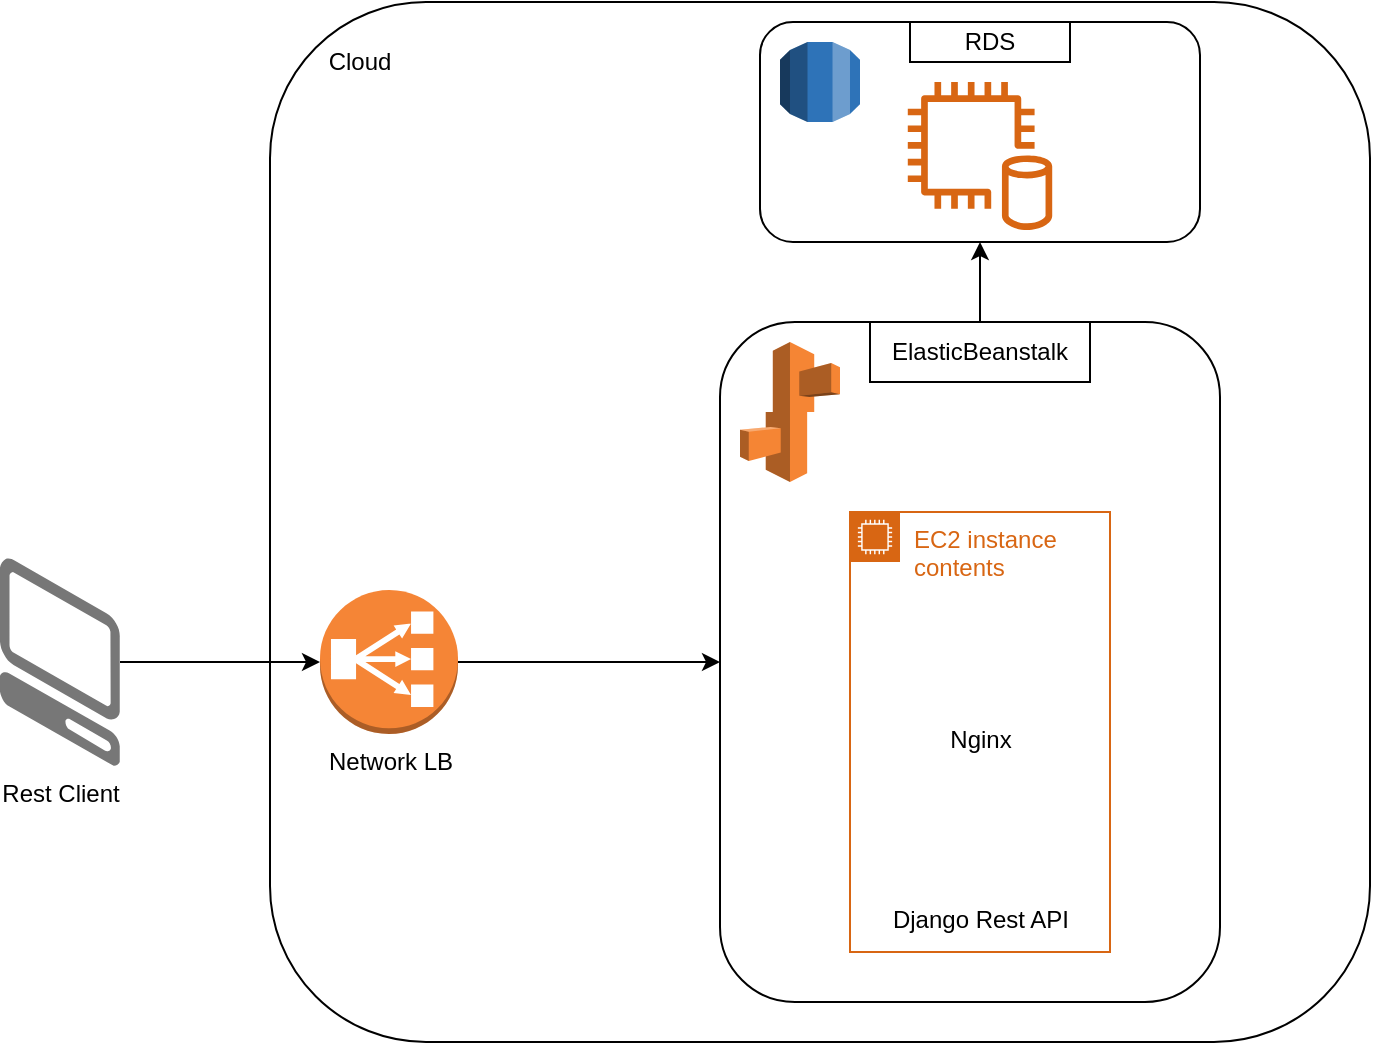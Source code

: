 <mxfile version="13.9.6" type="device"><diagram id="FMDXadVencBmCO4YBxLP" name="Page-1"><mxGraphModel dx="1350" dy="804" grid="1" gridSize="10" guides="1" tooltips="1" connect="1" arrows="1" fold="1" page="1" pageScale="1" pageWidth="850" pageHeight="1100" math="0" shadow="0"><root><mxCell id="0"/><mxCell id="1" parent="0"/><mxCell id="djDBhikc743fG7n-D4Gz-19" value="" style="rounded=1;whiteSpace=wrap;html=1;" vertex="1" parent="1"><mxGeometry x="285" y="10" width="550" height="520" as="geometry"/></mxCell><mxCell id="djDBhikc743fG7n-D4Gz-1" value="" style="rounded=1;whiteSpace=wrap;html=1;" vertex="1" parent="1"><mxGeometry x="510" y="170" width="250" height="340" as="geometry"/></mxCell><mxCell id="djDBhikc743fG7n-D4Gz-18" style="edgeStyle=orthogonalEdgeStyle;rounded=0;orthogonalLoop=1;jettySize=auto;html=1;entryX=0.5;entryY=1;entryDx=0;entryDy=0;" edge="1" parent="1" source="djDBhikc743fG7n-D4Gz-2" target="djDBhikc743fG7n-D4Gz-11"><mxGeometry relative="1" as="geometry"/></mxCell><mxCell id="djDBhikc743fG7n-D4Gz-2" value="ElasticBeanstalk" style="rounded=0;whiteSpace=wrap;html=1;" vertex="1" parent="1"><mxGeometry x="585" y="170" width="110" height="30" as="geometry"/></mxCell><mxCell id="djDBhikc743fG7n-D4Gz-3" value="EC2 instance contents" style="points=[[0,0],[0.25,0],[0.5,0],[0.75,0],[1,0],[1,0.25],[1,0.5],[1,0.75],[1,1],[0.75,1],[0.5,1],[0.25,1],[0,1],[0,0.75],[0,0.5],[0,0.25]];outlineConnect=0;gradientColor=none;html=1;whiteSpace=wrap;fontSize=12;fontStyle=0;shape=mxgraph.aws4.group;grIcon=mxgraph.aws4.group_ec2_instance_contents;strokeColor=#D86613;fillColor=none;verticalAlign=top;align=left;spacingLeft=30;fontColor=#D86613;dashed=0;" vertex="1" parent="1"><mxGeometry x="575" y="265" width="130" height="220" as="geometry"/></mxCell><mxCell id="djDBhikc743fG7n-D4Gz-4" value="Nginx" style="shape=image;html=1;verticalAlign=top;verticalLabelPosition=bottom;labelBackgroundColor=#ffffff;imageAspect=0;aspect=fixed;image=https://cdn4.iconfinder.com/data/icons/logos-brands-5/24/nginx-128.png" vertex="1" parent="1"><mxGeometry x="610" y="305" width="60" height="60" as="geometry"/></mxCell><mxCell id="djDBhikc743fG7n-D4Gz-5" value="Django Rest API" style="shape=image;html=1;verticalAlign=top;verticalLabelPosition=bottom;labelBackgroundColor=#ffffff;imageAspect=0;aspect=fixed;image=https://cdn4.iconfinder.com/data/icons/logos-and-brands/512/267_Python_logo-128.png" vertex="1" parent="1"><mxGeometry x="610" y="395" width="60" height="60" as="geometry"/></mxCell><mxCell id="djDBhikc743fG7n-D4Gz-8" style="edgeStyle=orthogonalEdgeStyle;rounded=0;orthogonalLoop=1;jettySize=auto;html=1;" edge="1" parent="1" source="djDBhikc743fG7n-D4Gz-6" target="djDBhikc743fG7n-D4Gz-1"><mxGeometry relative="1" as="geometry"/></mxCell><mxCell id="djDBhikc743fG7n-D4Gz-6" value="Network LB" style="outlineConnect=0;dashed=0;verticalLabelPosition=bottom;verticalAlign=top;align=center;html=1;shape=mxgraph.aws3.classic_load_balancer;fillColor=#F58536;gradientColor=none;" vertex="1" parent="1"><mxGeometry x="310" y="304" width="69" height="72" as="geometry"/></mxCell><mxCell id="djDBhikc743fG7n-D4Gz-7" value="" style="outlineConnect=0;dashed=0;verticalLabelPosition=bottom;verticalAlign=top;align=center;html=1;shape=mxgraph.aws3.elastic_beanstalk;fillColor=#F58534;gradientColor=none;" vertex="1" parent="1"><mxGeometry x="520" y="180" width="50" height="70" as="geometry"/></mxCell><mxCell id="djDBhikc743fG7n-D4Gz-10" style="edgeStyle=orthogonalEdgeStyle;rounded=0;orthogonalLoop=1;jettySize=auto;html=1;" edge="1" parent="1" source="djDBhikc743fG7n-D4Gz-9" target="djDBhikc743fG7n-D4Gz-6"><mxGeometry relative="1" as="geometry"/></mxCell><mxCell id="djDBhikc743fG7n-D4Gz-9" value="Rest Client" style="verticalLabelPosition=bottom;html=1;verticalAlign=top;strokeWidth=1;align=center;outlineConnect=0;dashed=0;outlineConnect=0;shape=mxgraph.aws3d.client;aspect=fixed;strokeColor=none;fillColor=#777777;" vertex="1" parent="1"><mxGeometry x="150" y="288" width="60" height="104" as="geometry"/></mxCell><mxCell id="djDBhikc743fG7n-D4Gz-11" value="" style="rounded=1;whiteSpace=wrap;html=1;" vertex="1" parent="1"><mxGeometry x="530" y="20" width="220" height="110" as="geometry"/></mxCell><mxCell id="djDBhikc743fG7n-D4Gz-12" value="RDS" style="rounded=0;whiteSpace=wrap;html=1;" vertex="1" parent="1"><mxGeometry x="605" y="20" width="80" height="20" as="geometry"/></mxCell><mxCell id="djDBhikc743fG7n-D4Gz-14" value="" style="outlineConnect=0;dashed=0;verticalLabelPosition=bottom;verticalAlign=top;align=center;html=1;shape=mxgraph.aws3.rds;fillColor=#2E73B8;gradientColor=none;" vertex="1" parent="1"><mxGeometry x="540" y="30" width="40" height="40" as="geometry"/></mxCell><mxCell id="djDBhikc743fG7n-D4Gz-16" value="" style="outlineConnect=0;fontColor=#232F3E;gradientColor=none;fillColor=#D86613;strokeColor=none;dashed=0;verticalLabelPosition=bottom;verticalAlign=top;align=center;html=1;fontSize=12;fontStyle=0;aspect=fixed;pointerEvents=1;shape=mxgraph.aws4.db_on_instance2;" vertex="1" parent="1"><mxGeometry x="603" y="50" width="74" height="74" as="geometry"/></mxCell><mxCell id="djDBhikc743fG7n-D4Gz-17" value="" style="shape=image;html=1;verticalAlign=top;verticalLabelPosition=bottom;labelBackgroundColor=#ffffff;imageAspect=0;aspect=fixed;image=https://cdn4.iconfinder.com/data/icons/logos-brands-5/24/postgresql-128.png" vertex="1" parent="1"><mxGeometry x="620" y="72" width="30" height="30" as="geometry"/></mxCell><mxCell id="djDBhikc743fG7n-D4Gz-20" value="Cloud" style="text;html=1;strokeColor=none;fillColor=none;align=center;verticalAlign=middle;whiteSpace=wrap;rounded=0;" vertex="1" parent="1"><mxGeometry x="310" y="30" width="40" height="20" as="geometry"/></mxCell></root></mxGraphModel></diagram></mxfile>